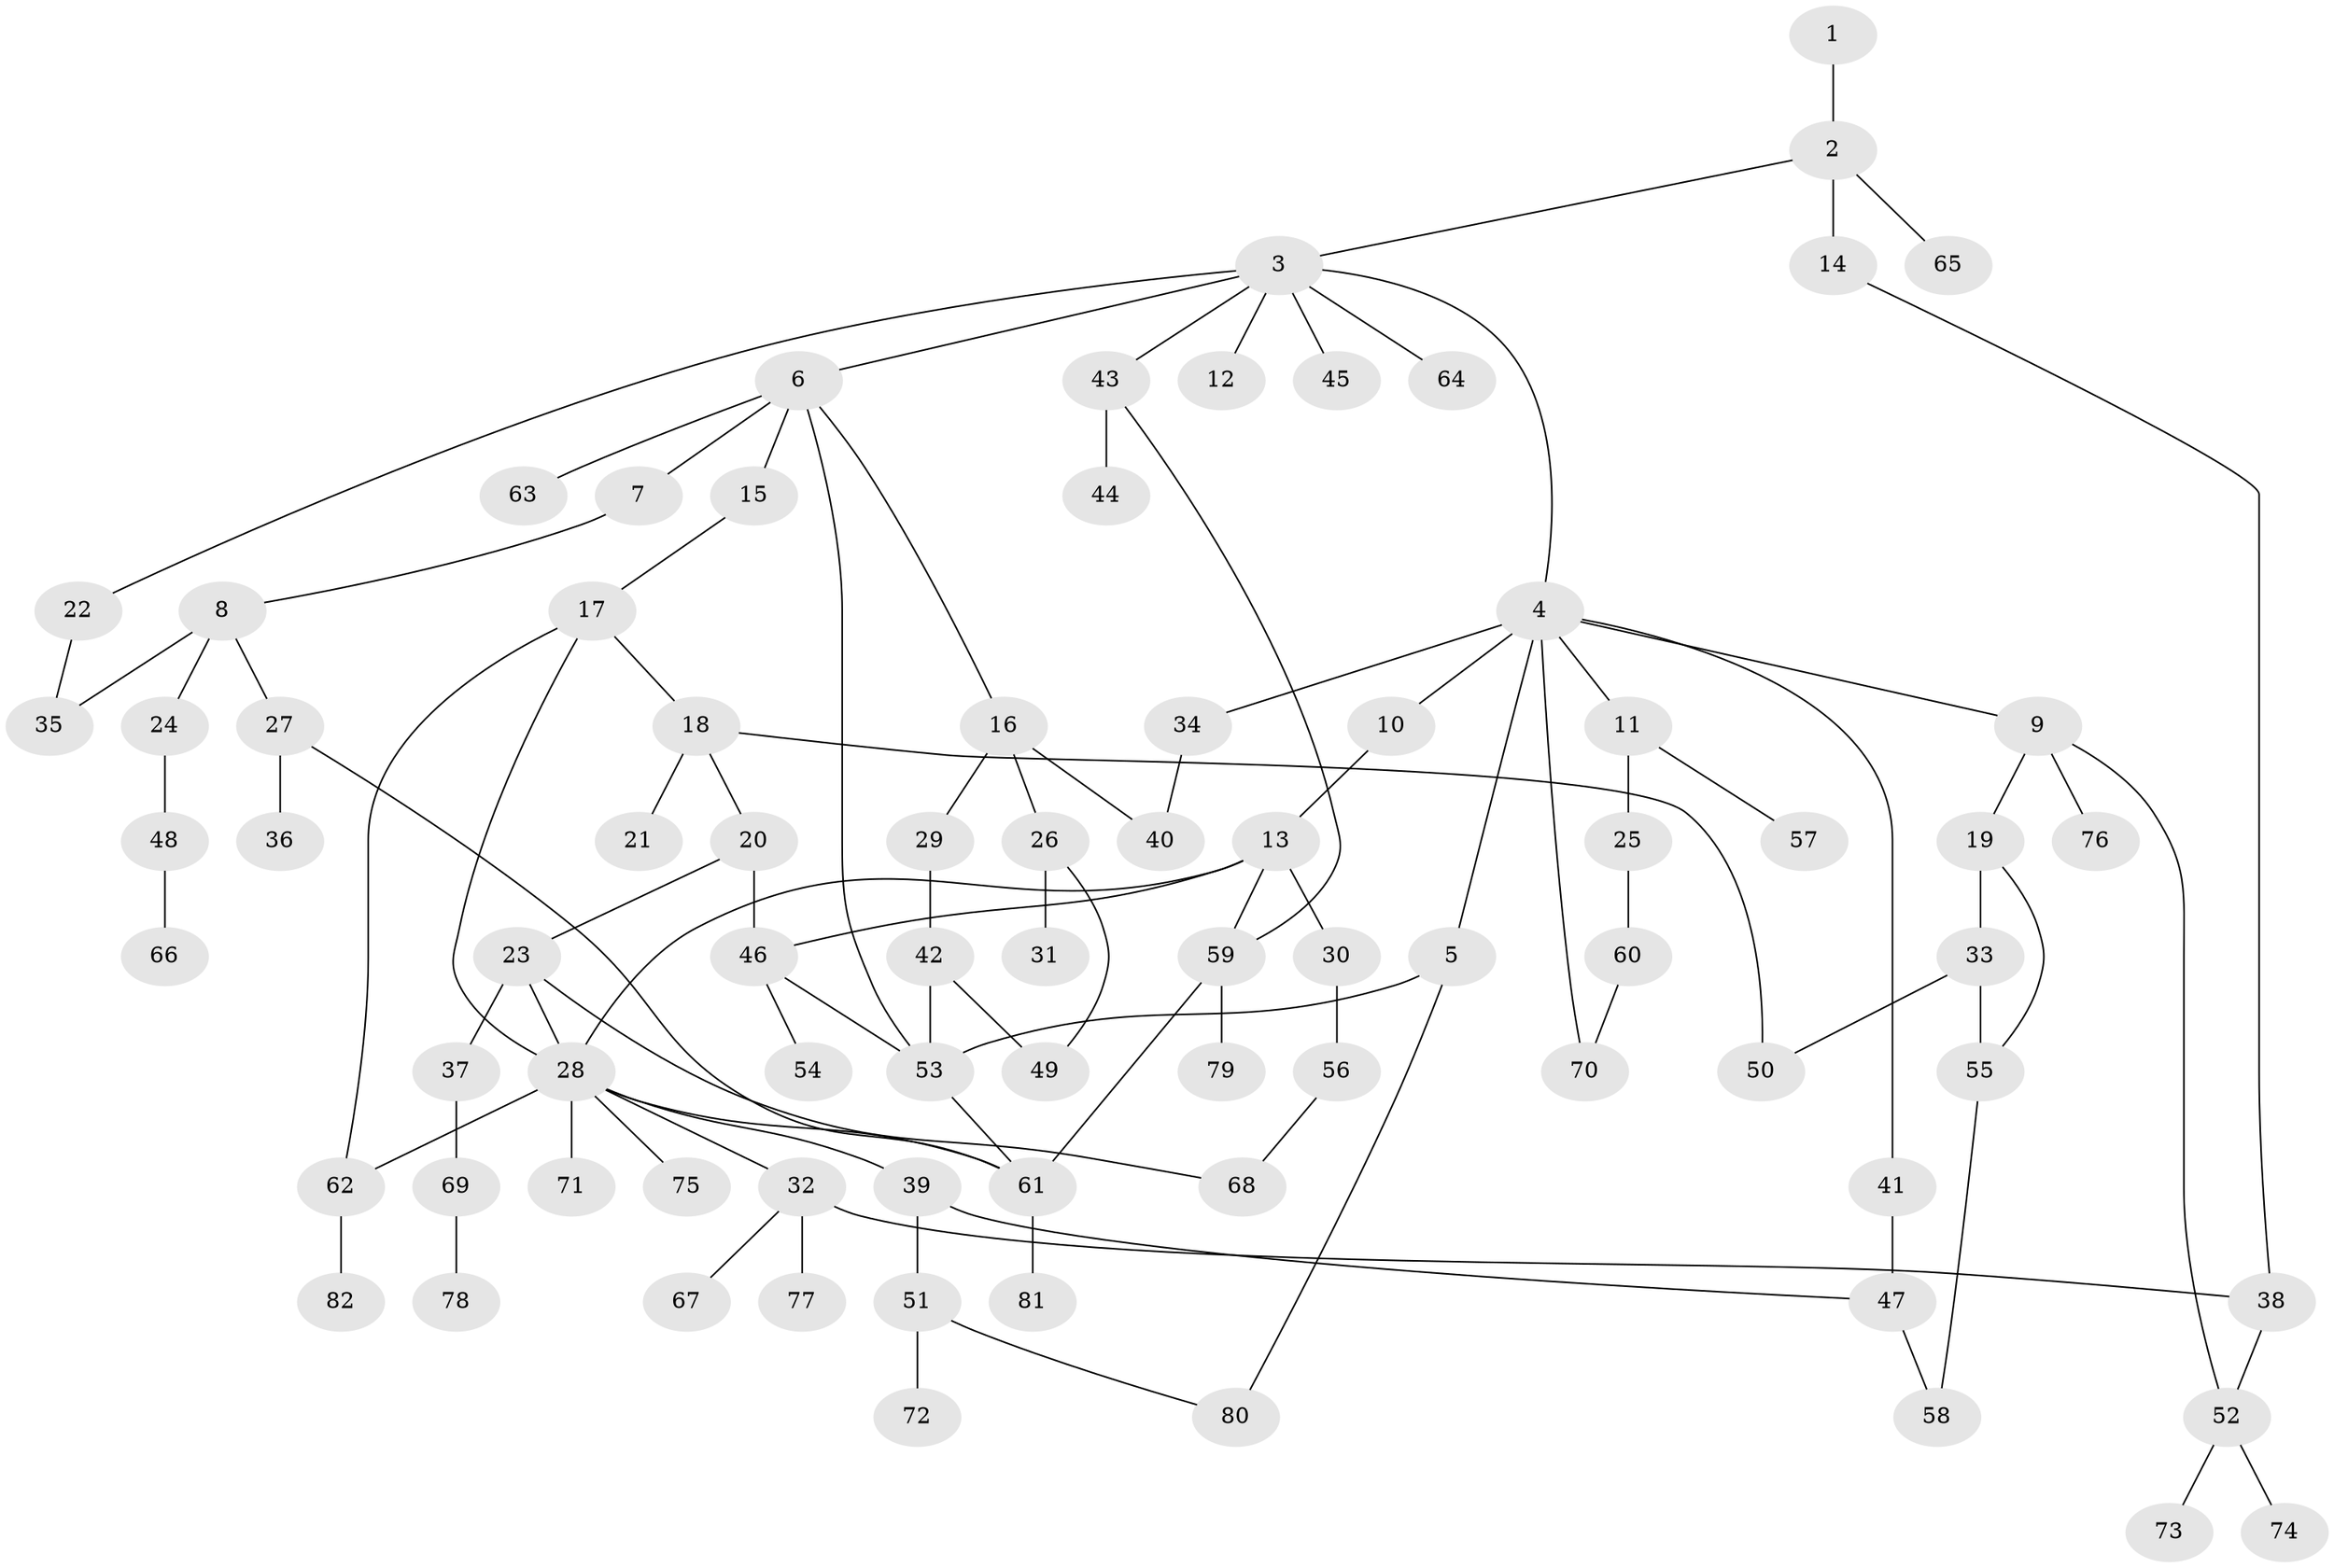 // Generated by graph-tools (version 1.1) at 2025/25/03/09/25 03:25:35]
// undirected, 82 vertices, 104 edges
graph export_dot {
graph [start="1"]
  node [color=gray90,style=filled];
  1;
  2;
  3;
  4;
  5;
  6;
  7;
  8;
  9;
  10;
  11;
  12;
  13;
  14;
  15;
  16;
  17;
  18;
  19;
  20;
  21;
  22;
  23;
  24;
  25;
  26;
  27;
  28;
  29;
  30;
  31;
  32;
  33;
  34;
  35;
  36;
  37;
  38;
  39;
  40;
  41;
  42;
  43;
  44;
  45;
  46;
  47;
  48;
  49;
  50;
  51;
  52;
  53;
  54;
  55;
  56;
  57;
  58;
  59;
  60;
  61;
  62;
  63;
  64;
  65;
  66;
  67;
  68;
  69;
  70;
  71;
  72;
  73;
  74;
  75;
  76;
  77;
  78;
  79;
  80;
  81;
  82;
  1 -- 2;
  2 -- 3;
  2 -- 14;
  2 -- 65;
  3 -- 4;
  3 -- 6;
  3 -- 12;
  3 -- 22;
  3 -- 43;
  3 -- 45;
  3 -- 64;
  4 -- 5;
  4 -- 9;
  4 -- 10;
  4 -- 11;
  4 -- 34;
  4 -- 41;
  4 -- 70;
  5 -- 80;
  5 -- 53;
  6 -- 7;
  6 -- 15;
  6 -- 16;
  6 -- 53;
  6 -- 63;
  7 -- 8;
  8 -- 24;
  8 -- 27;
  8 -- 35;
  9 -- 19;
  9 -- 52;
  9 -- 76;
  10 -- 13;
  11 -- 25;
  11 -- 57;
  13 -- 30;
  13 -- 46;
  13 -- 59;
  13 -- 28;
  14 -- 38;
  15 -- 17;
  16 -- 26;
  16 -- 29;
  16 -- 40;
  17 -- 18;
  17 -- 28;
  17 -- 62;
  18 -- 20;
  18 -- 21;
  18 -- 50;
  19 -- 33;
  19 -- 55;
  20 -- 23;
  20 -- 46;
  22 -- 35;
  23 -- 28;
  23 -- 37;
  23 -- 68;
  24 -- 48;
  25 -- 60;
  26 -- 31;
  26 -- 49;
  27 -- 36;
  27 -- 61;
  28 -- 32;
  28 -- 39;
  28 -- 62;
  28 -- 71;
  28 -- 75;
  28 -- 61;
  29 -- 42;
  30 -- 56;
  32 -- 38;
  32 -- 67;
  32 -- 77;
  33 -- 50;
  33 -- 55;
  34 -- 40;
  37 -- 69;
  38 -- 52;
  39 -- 47;
  39 -- 51;
  41 -- 47;
  42 -- 49;
  42 -- 53;
  43 -- 44;
  43 -- 59;
  46 -- 54;
  46 -- 53;
  47 -- 58;
  48 -- 66;
  51 -- 72;
  51 -- 80;
  52 -- 73;
  52 -- 74;
  53 -- 61;
  55 -- 58;
  56 -- 68;
  59 -- 79;
  59 -- 61;
  60 -- 70;
  61 -- 81;
  62 -- 82;
  69 -- 78;
}
